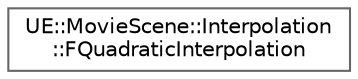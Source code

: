 digraph "Graphical Class Hierarchy"
{
 // INTERACTIVE_SVG=YES
 // LATEX_PDF_SIZE
  bgcolor="transparent";
  edge [fontname=Helvetica,fontsize=10,labelfontname=Helvetica,labelfontsize=10];
  node [fontname=Helvetica,fontsize=10,shape=box,height=0.2,width=0.4];
  rankdir="LR";
  Node0 [id="Node000000",label="UE::MovieScene::Interpolation\l::FQuadraticInterpolation",height=0.2,width=0.4,color="grey40", fillcolor="white", style="filled",URL="$dd/dd1/structUE_1_1MovieScene_1_1Interpolation_1_1FQuadraticInterpolation.html",tooltip="Structure representing a quadratic interpolation of the form f(x) = g(x-o) and g(x) = ax^2 + bx + c."];
}
